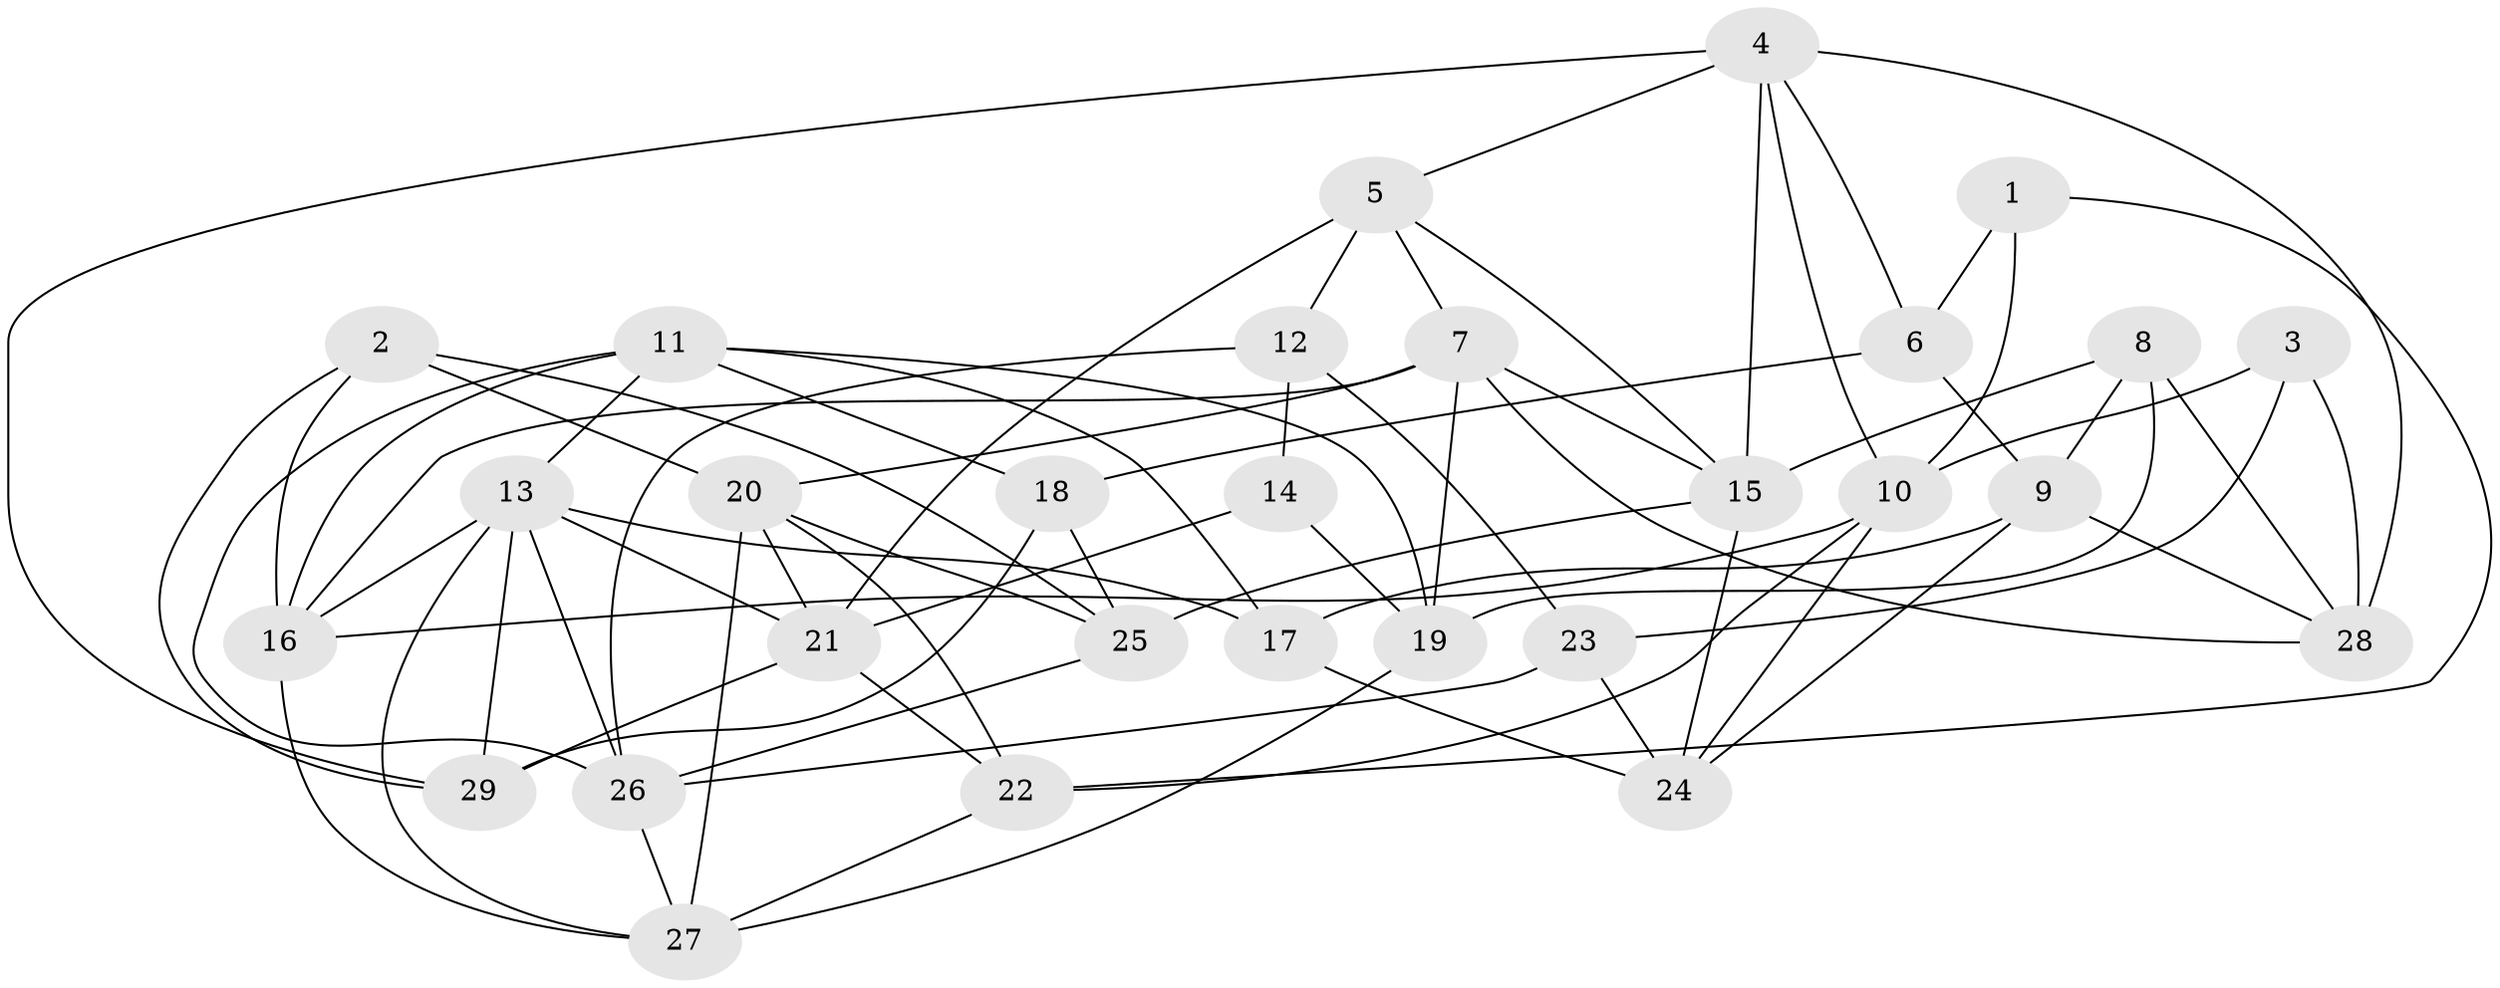// original degree distribution, {4: 1.0}
// Generated by graph-tools (version 1.1) at 2025/03/03/09/25 03:03:09]
// undirected, 29 vertices, 72 edges
graph export_dot {
graph [start="1"]
  node [color=gray90,style=filled];
  1;
  2;
  3;
  4;
  5;
  6;
  7;
  8;
  9;
  10;
  11;
  12;
  13;
  14;
  15;
  16;
  17;
  18;
  19;
  20;
  21;
  22;
  23;
  24;
  25;
  26;
  27;
  28;
  29;
  1 -- 6 [weight=2.0];
  1 -- 10 [weight=1.0];
  1 -- 22 [weight=1.0];
  2 -- 16 [weight=1.0];
  2 -- 20 [weight=1.0];
  2 -- 25 [weight=1.0];
  2 -- 29 [weight=1.0];
  3 -- 10 [weight=1.0];
  3 -- 23 [weight=1.0];
  3 -- 28 [weight=2.0];
  4 -- 5 [weight=1.0];
  4 -- 6 [weight=1.0];
  4 -- 10 [weight=1.0];
  4 -- 15 [weight=1.0];
  4 -- 28 [weight=1.0];
  4 -- 29 [weight=1.0];
  5 -- 7 [weight=1.0];
  5 -- 12 [weight=1.0];
  5 -- 15 [weight=1.0];
  5 -- 21 [weight=2.0];
  6 -- 9 [weight=2.0];
  6 -- 18 [weight=1.0];
  7 -- 15 [weight=1.0];
  7 -- 16 [weight=1.0];
  7 -- 19 [weight=1.0];
  7 -- 20 [weight=1.0];
  7 -- 28 [weight=1.0];
  8 -- 9 [weight=1.0];
  8 -- 15 [weight=1.0];
  8 -- 19 [weight=1.0];
  8 -- 28 [weight=1.0];
  9 -- 17 [weight=1.0];
  9 -- 24 [weight=1.0];
  9 -- 28 [weight=1.0];
  10 -- 16 [weight=1.0];
  10 -- 22 [weight=1.0];
  10 -- 24 [weight=1.0];
  11 -- 13 [weight=1.0];
  11 -- 16 [weight=1.0];
  11 -- 17 [weight=1.0];
  11 -- 18 [weight=1.0];
  11 -- 19 [weight=1.0];
  11 -- 26 [weight=1.0];
  12 -- 14 [weight=2.0];
  12 -- 23 [weight=2.0];
  12 -- 26 [weight=1.0];
  13 -- 16 [weight=1.0];
  13 -- 17 [weight=1.0];
  13 -- 21 [weight=1.0];
  13 -- 26 [weight=1.0];
  13 -- 27 [weight=1.0];
  13 -- 29 [weight=2.0];
  14 -- 19 [weight=2.0];
  14 -- 21 [weight=2.0];
  15 -- 24 [weight=1.0];
  15 -- 25 [weight=1.0];
  16 -- 27 [weight=1.0];
  17 -- 24 [weight=1.0];
  18 -- 25 [weight=1.0];
  18 -- 29 [weight=1.0];
  19 -- 27 [weight=1.0];
  20 -- 21 [weight=3.0];
  20 -- 22 [weight=2.0];
  20 -- 25 [weight=2.0];
  20 -- 27 [weight=1.0];
  21 -- 22 [weight=1.0];
  21 -- 29 [weight=1.0];
  22 -- 27 [weight=1.0];
  23 -- 24 [weight=2.0];
  23 -- 26 [weight=1.0];
  25 -- 26 [weight=1.0];
  26 -- 27 [weight=1.0];
}
